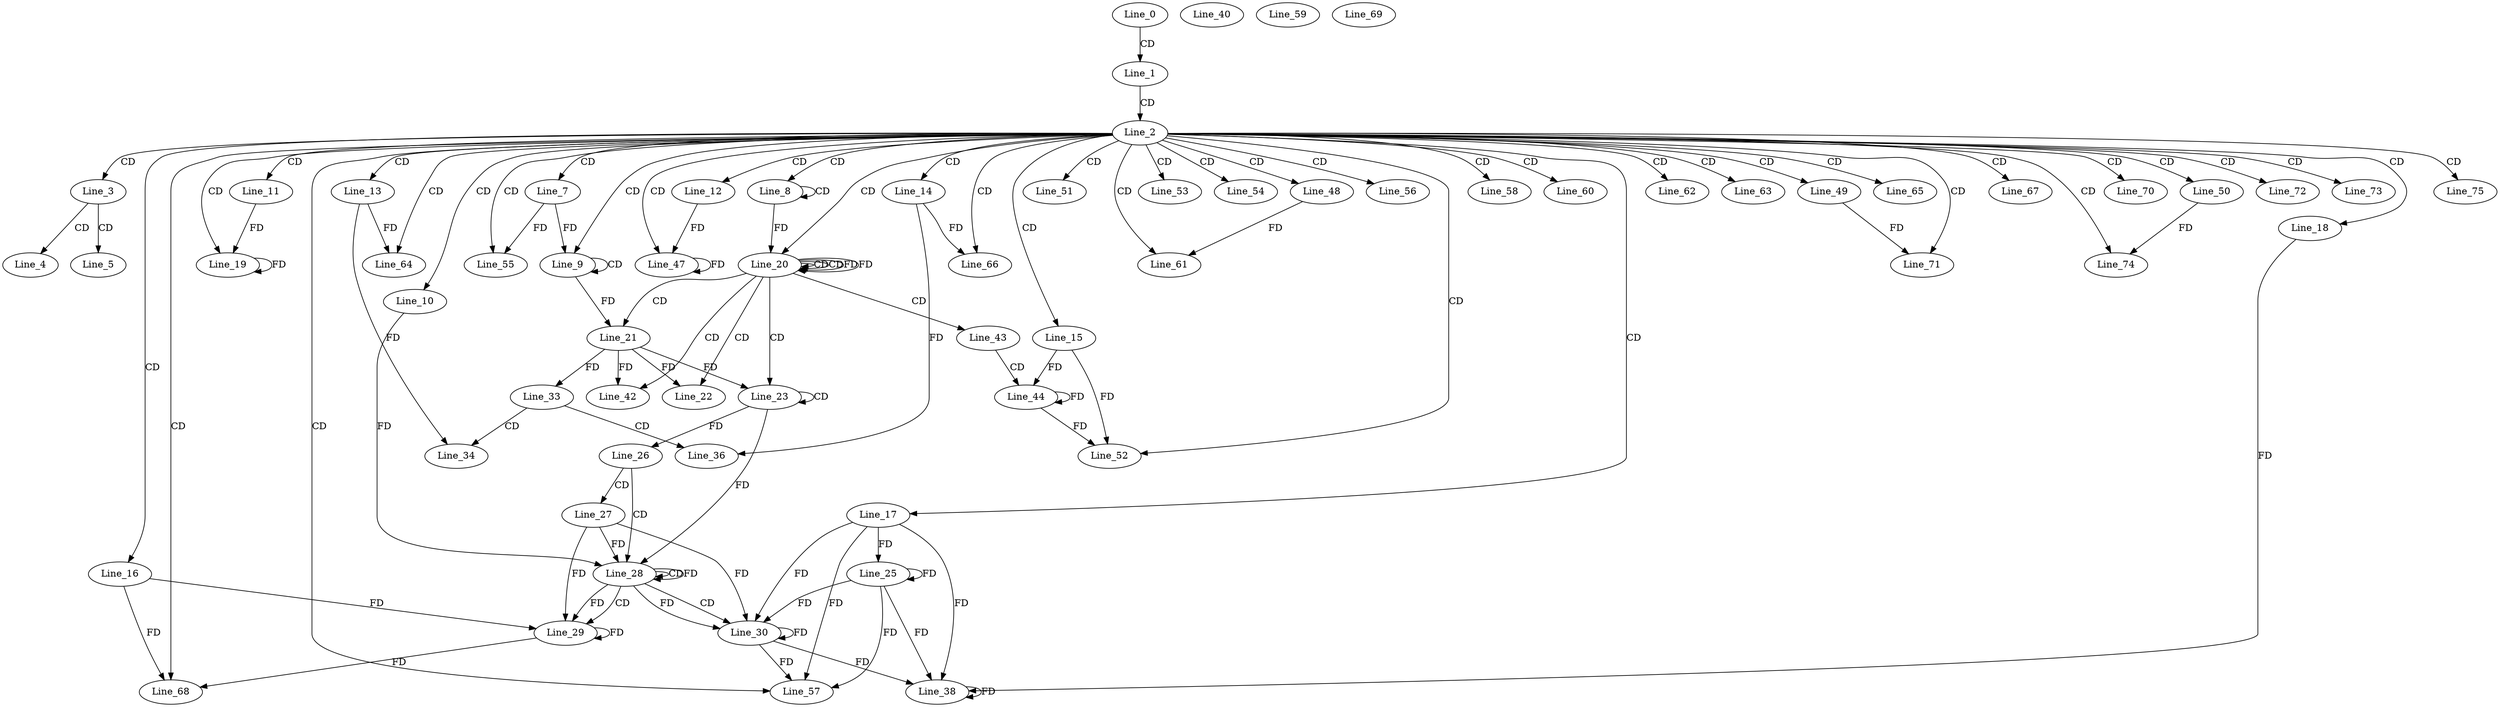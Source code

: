 digraph G {
  Line_0;
  Line_1;
  Line_2;
  Line_3;
  Line_4;
  Line_5;
  Line_7;
  Line_8;
  Line_8;
  Line_9;
  Line_9;
  Line_10;
  Line_11;
  Line_12;
  Line_13;
  Line_14;
  Line_15;
  Line_16;
  Line_17;
  Line_18;
  Line_19;
  Line_19;
  Line_20;
  Line_20;
  Line_20;
  Line_21;
  Line_21;
  Line_22;
  Line_23;
  Line_23;
  Line_25;
  Line_26;
  Line_27;
  Line_28;
  Line_28;
  Line_28;
  Line_29;
  Line_30;
  Line_33;
  Line_33;
  Line_34;
  Line_36;
  Line_38;
  Line_40;
  Line_42;
  Line_43;
  Line_44;
  Line_47;
  Line_47;
  Line_48;
  Line_49;
  Line_50;
  Line_51;
  Line_52;
  Line_53;
  Line_54;
  Line_55;
  Line_56;
  Line_57;
  Line_58;
  Line_59;
  Line_60;
  Line_61;
  Line_62;
  Line_63;
  Line_64;
  Line_65;
  Line_66;
  Line_67;
  Line_68;
  Line_69;
  Line_70;
  Line_71;
  Line_72;
  Line_73;
  Line_74;
  Line_75;
  Line_0 -> Line_1 [ label="CD" ];
  Line_1 -> Line_2 [ label="CD" ];
  Line_2 -> Line_3 [ label="CD" ];
  Line_3 -> Line_4 [ label="CD" ];
  Line_3 -> Line_5 [ label="CD" ];
  Line_2 -> Line_7 [ label="CD" ];
  Line_2 -> Line_8 [ label="CD" ];
  Line_8 -> Line_8 [ label="CD" ];
  Line_2 -> Line_9 [ label="CD" ];
  Line_9 -> Line_9 [ label="CD" ];
  Line_7 -> Line_9 [ label="FD" ];
  Line_2 -> Line_10 [ label="CD" ];
  Line_2 -> Line_11 [ label="CD" ];
  Line_2 -> Line_12 [ label="CD" ];
  Line_2 -> Line_13 [ label="CD" ];
  Line_2 -> Line_14 [ label="CD" ];
  Line_2 -> Line_15 [ label="CD" ];
  Line_2 -> Line_16 [ label="CD" ];
  Line_2 -> Line_17 [ label="CD" ];
  Line_2 -> Line_18 [ label="CD" ];
  Line_2 -> Line_19 [ label="CD" ];
  Line_11 -> Line_19 [ label="FD" ];
  Line_19 -> Line_19 [ label="FD" ];
  Line_2 -> Line_20 [ label="CD" ];
  Line_20 -> Line_20 [ label="CD" ];
  Line_8 -> Line_20 [ label="FD" ];
  Line_20 -> Line_20 [ label="CD" ];
  Line_20 -> Line_20 [ label="FD" ];
  Line_20 -> Line_21 [ label="CD" ];
  Line_9 -> Line_21 [ label="FD" ];
  Line_20 -> Line_22 [ label="CD" ];
  Line_21 -> Line_22 [ label="FD" ];
  Line_20 -> Line_23 [ label="CD" ];
  Line_23 -> Line_23 [ label="CD" ];
  Line_21 -> Line_23 [ label="FD" ];
  Line_25 -> Line_25 [ label="FD" ];
  Line_17 -> Line_25 [ label="FD" ];
  Line_23 -> Line_26 [ label="FD" ];
  Line_26 -> Line_27 [ label="CD" ];
  Line_26 -> Line_28 [ label="CD" ];
  Line_28 -> Line_28 [ label="CD" ];
  Line_28 -> Line_28 [ label="FD" ];
  Line_27 -> Line_28 [ label="FD" ];
  Line_23 -> Line_28 [ label="FD" ];
  Line_10 -> Line_28 [ label="FD" ];
  Line_28 -> Line_29 [ label="CD" ];
  Line_29 -> Line_29 [ label="FD" ];
  Line_16 -> Line_29 [ label="FD" ];
  Line_28 -> Line_29 [ label="FD" ];
  Line_27 -> Line_29 [ label="FD" ];
  Line_28 -> Line_30 [ label="CD" ];
  Line_30 -> Line_30 [ label="FD" ];
  Line_25 -> Line_30 [ label="FD" ];
  Line_17 -> Line_30 [ label="FD" ];
  Line_28 -> Line_30 [ label="FD" ];
  Line_27 -> Line_30 [ label="FD" ];
  Line_21 -> Line_33 [ label="FD" ];
  Line_33 -> Line_34 [ label="CD" ];
  Line_13 -> Line_34 [ label="FD" ];
  Line_33 -> Line_36 [ label="CD" ];
  Line_14 -> Line_36 [ label="FD" ];
  Line_38 -> Line_38 [ label="FD" ];
  Line_18 -> Line_38 [ label="FD" ];
  Line_30 -> Line_38 [ label="FD" ];
  Line_25 -> Line_38 [ label="FD" ];
  Line_17 -> Line_38 [ label="FD" ];
  Line_20 -> Line_42 [ label="CD" ];
  Line_21 -> Line_42 [ label="FD" ];
  Line_20 -> Line_43 [ label="CD" ];
  Line_43 -> Line_44 [ label="CD" ];
  Line_44 -> Line_44 [ label="FD" ];
  Line_15 -> Line_44 [ label="FD" ];
  Line_2 -> Line_47 [ label="CD" ];
  Line_12 -> Line_47 [ label="FD" ];
  Line_47 -> Line_47 [ label="FD" ];
  Line_2 -> Line_48 [ label="CD" ];
  Line_2 -> Line_49 [ label="CD" ];
  Line_2 -> Line_50 [ label="CD" ];
  Line_2 -> Line_51 [ label="CD" ];
  Line_2 -> Line_52 [ label="CD" ];
  Line_44 -> Line_52 [ label="FD" ];
  Line_15 -> Line_52 [ label="FD" ];
  Line_2 -> Line_53 [ label="CD" ];
  Line_2 -> Line_54 [ label="CD" ];
  Line_2 -> Line_55 [ label="CD" ];
  Line_7 -> Line_55 [ label="FD" ];
  Line_2 -> Line_56 [ label="CD" ];
  Line_2 -> Line_57 [ label="CD" ];
  Line_30 -> Line_57 [ label="FD" ];
  Line_25 -> Line_57 [ label="FD" ];
  Line_17 -> Line_57 [ label="FD" ];
  Line_2 -> Line_58 [ label="CD" ];
  Line_2 -> Line_60 [ label="CD" ];
  Line_2 -> Line_61 [ label="CD" ];
  Line_48 -> Line_61 [ label="FD" ];
  Line_2 -> Line_62 [ label="CD" ];
  Line_2 -> Line_63 [ label="CD" ];
  Line_2 -> Line_64 [ label="CD" ];
  Line_13 -> Line_64 [ label="FD" ];
  Line_2 -> Line_65 [ label="CD" ];
  Line_2 -> Line_66 [ label="CD" ];
  Line_14 -> Line_66 [ label="FD" ];
  Line_2 -> Line_67 [ label="CD" ];
  Line_2 -> Line_68 [ label="CD" ];
  Line_29 -> Line_68 [ label="FD" ];
  Line_16 -> Line_68 [ label="FD" ];
  Line_2 -> Line_70 [ label="CD" ];
  Line_2 -> Line_71 [ label="CD" ];
  Line_49 -> Line_71 [ label="FD" ];
  Line_2 -> Line_72 [ label="CD" ];
  Line_2 -> Line_73 [ label="CD" ];
  Line_2 -> Line_74 [ label="CD" ];
  Line_50 -> Line_74 [ label="FD" ];
  Line_2 -> Line_75 [ label="CD" ];
  Line_20 -> Line_20 [ label="FD" ];
}
